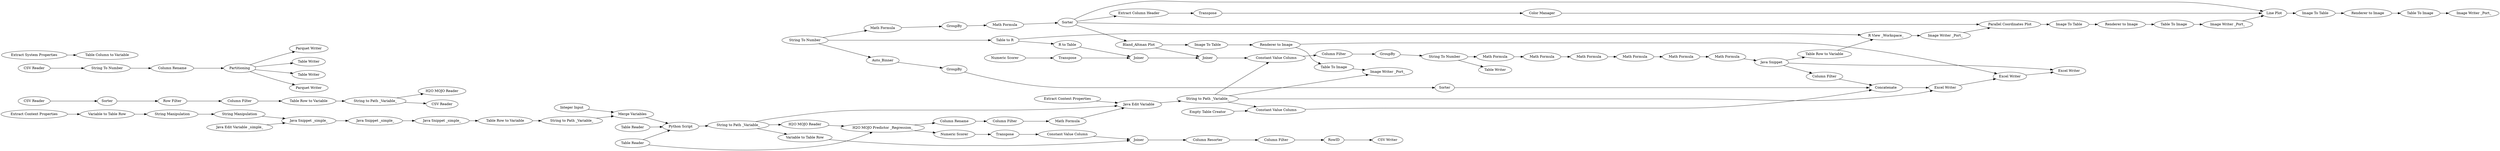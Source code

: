 digraph {
	"1468743199148881923_242" [label="Renderer to Image"]
	"40387538637030690_498" [label="H2O MOJO Reader"]
	"1468743199148881923_456" [label="Renderer to Image"]
	"5190523278930537236_60" [label="Table Row to Variable"]
	"1468743199148881923_439" [label="Java Snippet"]
	"1468743199148881923_431" [label="Column Filter"]
	"5190523278930537236_47" [label="String Manipulation"]
	"1468743199148881923_185" [label="Table Writer"]
	"1468743199148881923_440" [label="Math Formula"]
	"40387538637030690_482" [label="CSV Writer"]
	"1468743199148881923_243" [label="Table To Image"]
	"-1100792199170205525_72" [label="Parquet Writer"]
	"40387538637030690_79" [label=Joiner]
	"-1100792199170205525_68" [label="Column Rename"]
	"1468743199148881923_190" [label=GroupBy]
	"1468743199148881923_474" [label="String To Number"]
	"1468743199148881923_482" [label="String To Number"]
	"-1100792199170205525_64" [label="Table Writer"]
	"1468743199148881923_262" [label="Table to R"]
	"5190523278930537236_52" [label="Java Snippet _simple_"]
	"1468743199148881923_451" [label=Joiner]
	"40387538637030690_80" [label="Constant Value Column"]
	"1468743199148881923_450" [label="Bland_Altman Plot"]
	"40387538637030690_74" [label="Numeric Scorer"]
	"1468743199148881923_469" [label="Renderer to Image"]
	"40387538637030690_64" [label="Table Reader"]
	"5190523278930537236_56" [label="Table Column to Variable"]
	"40387538637030690_87" [label=Sorter]
	"40387538637030690_82" [label=RowID]
	"40387538637030690_81" [label="Column Resorter"]
	"40387538637030690_476" [label="Merge Variables"]
	"1468743199148881923_477" [label="Math Formula"]
	"40387538637030690_67" [label="Integer Input"]
	"1468743199148881923_485" [label="Image Writer _Port_"]
	"1468743199148881923_461" [label=GroupBy]
	"5190523278930537236_61" [label="String to Path _Variable_"]
	"40387538637030690_480" [label="H2O MOJO Predictor _Regression_"]
	"1468743199148881923_489" [label="Excel Writer"]
	"40387538637030690_479" [label="String to Path _Variable_"]
	"1468743199148881923_236" [label="Math Formula"]
	"1468743199148881923_172" [label=Joiner]
	"5190523278930537236_59" [label="Extract Context Properties"]
	"1468743199148881923_331" [label="R View _Workspace_"]
	"1468743199148881923_241" [label="Image To Table"]
	"5190523278930537236_58" [label="Variable to Table Row"]
	"1468743199148881923_438" [label=Transpose]
	"40387538637030690_78" [label=Transpose]
	"40387538637030690_478" [label="H2O MOJO Reader"]
	"1468743199148881923_483" [label="Extract Context Properties"]
	"1468743199148881923_445" [label="Math Formula"]
	"1468743199148881923_463" [label="Column Filter"]
	"1468743199148881923_490" [label="Excel Writer"]
	"1468743199148881923_472" [label="Empty Table Creator"]
	"5190523278930537236_46" [label="Java Snippet _simple_"]
	"40387538637030690_484" [label="CSV Reader"]
	"1468743199148881923_462" [label=Sorter]
	"40387538637030690_495" [label="Column Filter"]
	"1468743199148881923_436" [label="Extract Column Header"]
	"5190523278930537236_54" [label="Java Snippet _simple_"]
	"-1100792199170205525_71" [label="CSV Reader"]
	"-1100792199170205525_65" [label="Table Writer"]
	"5190523278930537236_55" [label="Java Edit Variable _simple_"]
	"1468743199148881923_486" [label="Image Writer _Port_"]
	"-1100792199170205525_73" [label="Parquet Writer"]
	"1468743199148881923_449" [label="Parallel Coordinates Plot"]
	"1468743199148881923_484" [label="String to Path _Variable_"]
	"5190523278930537236_7" [label="Extract System Properties"]
	"40387538637030690_481" [label="Variable to Table Row"]
	"1468743199148881923_471" [label="Constant Value Column"]
	"40387538637030690_465" [label="Column Filter"]
	"1468743199148881923_129" [label=Sorter]
	"1468743199148881923_447" [label="R to Table"]
	"40387538637030690_63" [label="Table Reader"]
	"40387538637030690_497" [label="String to Path _Variable_"]
	"40387538637030690_483" [label="Column Filter"]
	"40387538637030690_485" [label="Table Row to Variable"]
	"1468743199148881923_446" [label="Math Formula"]
	"1468743199148881923_430" [label=Transpose]
	"1468743199148881923_478" [label=Concatenate]
	"40387538637030690_466" [label="Math Formula"]
	"1468743199148881923_476" [label="Numeric Scorer"]
	"40387538637030690_471" [label="Row Filter"]
	"1468743199148881923_218" [label="Java Edit Variable"]
	"1468743199148881923_437" [label="Color Manager"]
	"1468743199148881923_453" [label="Math Formula"]
	"1468743199148881923_460" [label=Auto_Binner]
	"1468743199148881923_458" [label="Table To Image"]
	"1468743199148881923_491" [label="Excel Writer"]
	"1468743199148881923_434" [label="Math Formula"]
	"1468743199148881923_435" [label="Line Plot"]
	"1468743199148881923_441" [label="Math Formula"]
	"1468743199148881923_457" [label="Image To Table"]
	"1468743199148881923_492" [label="Image Writer _Port_"]
	"1468743199148881923_433" [label=GroupBy]
	"1468743199148881923_488" [label="Table Row to Variable"]
	"40387538637030690_496" [label="CSV Reader"]
	"-1100792199170205525_67" [label=Partitioning]
	"1468743199148881923_468" [label="Image To Table"]
	"40387538637030690_477" [label="Python Script"]
	"5190523278930537236_48" [label="String Manipulation"]
	"40387538637030690_88" [label="Column Rename"]
	"1468743199148881923_173" [label="Constant Value Column"]
	"1468743199148881923_467" [label="Table To Image"]
	"-1100792199170205525_74" [label="String To Number"]
	"1468743199148881923_487" [label="Image Writer _Port_"]
	"5190523278930537236_61" -> "40387538637030690_476"
	"1468743199148881923_457" -> "1468743199148881923_456"
	"40387538637030690_479" -> "40387538637030690_478"
	"1468743199148881923_436" -> "1468743199148881923_438"
	"-1100792199170205525_71" -> "-1100792199170205525_74"
	"40387538637030690_78" -> "40387538637030690_80"
	"1468743199148881923_489" -> "1468743199148881923_490"
	"1468743199148881923_243" -> "1468743199148881923_485"
	"1468743199148881923_440" -> "1468743199148881923_441"
	"1468743199148881923_262" -> "1468743199148881923_331"
	"5190523278930537236_52" -> "5190523278930537236_54"
	"40387538637030690_471" -> "40387538637030690_495"
	"40387538637030690_485" -> "40387538637030690_497"
	"5190523278930537236_55" -> "5190523278930537236_46"
	"-1100792199170205525_67" -> "-1100792199170205525_65"
	"40387538637030690_484" -> "40387538637030690_87"
	"1468743199148881923_484" -> "1468743199148881923_491"
	"1468743199148881923_458" -> "1468743199148881923_492"
	"40387538637030690_64" -> "40387538637030690_480"
	"1468743199148881923_445" -> "1468743199148881923_446"
	"40387538637030690_87" -> "40387538637030690_471"
	"40387538637030690_63" -> "40387538637030690_477"
	"1468743199148881923_447" -> "1468743199148881923_172"
	"40387538637030690_497" -> "40387538637030690_498"
	"40387538637030690_477" -> "40387538637030690_479"
	"1468743199148881923_434" -> "1468743199148881923_433"
	"1468743199148881923_439" -> "1468743199148881923_463"
	"5190523278930537236_58" -> "5190523278930537236_48"
	"1468743199148881923_456" -> "1468743199148881923_458"
	"-1100792199170205525_67" -> "-1100792199170205525_73"
	"1468743199148881923_262" -> "1468743199148881923_447"
	"1468743199148881923_129" -> "1468743199148881923_449"
	"1468743199148881923_441" -> "1468743199148881923_477"
	"40387538637030690_466" -> "1468743199148881923_218"
	"1468743199148881923_437" -> "1468743199148881923_435"
	"1468743199148881923_482" -> "1468743199148881923_460"
	"1468743199148881923_450" -> "1468743199148881923_457"
	"1468743199148881923_430" -> "1468743199148881923_172"
	"1468743199148881923_488" -> "1468743199148881923_331"
	"1468743199148881923_172" -> "1468743199148881923_451"
	"40387538637030690_88" -> "40387538637030690_465"
	"5190523278930537236_54" -> "5190523278930537236_60"
	"5190523278930537236_47" -> "5190523278930537236_46"
	"1468743199148881923_463" -> "1468743199148881923_478"
	"1468743199148881923_439" -> "1468743199148881923_490"
	"40387538637030690_80" -> "40387538637030690_79"
	"1468743199148881923_236" -> "1468743199148881923_129"
	"1468743199148881923_474" -> "1468743199148881923_185"
	"1468743199148881923_474" -> "1468743199148881923_440"
	"1468743199148881923_462" -> "1468743199148881923_478"
	"40387538637030690_79" -> "40387538637030690_81"
	"1468743199148881923_467" -> "1468743199148881923_487"
	"40387538637030690_480" -> "40387538637030690_88"
	"1468743199148881923_483" -> "1468743199148881923_218"
	"40387538637030690_479" -> "1468743199148881923_218"
	"1468743199148881923_484" -> "1468743199148881923_471"
	"1468743199148881923_431" -> "1468743199148881923_190"
	"5190523278930537236_59" -> "5190523278930537236_58"
	"-1100792199170205525_74" -> "-1100792199170205525_68"
	"1468743199148881923_472" -> "1468743199148881923_471"
	"40387538637030690_64" -> "40387538637030690_477"
	"1468743199148881923_218" -> "1468743199148881923_484"
	"1468743199148881923_129" -> "1468743199148881923_435"
	"-1100792199170205525_67" -> "-1100792199170205525_64"
	"1468743199148881923_468" -> "1468743199148881923_469"
	"1468743199148881923_456" -> "1468743199148881923_489"
	"1468743199148881923_129" -> "1468743199148881923_436"
	"1468743199148881923_129" -> "1468743199148881923_450"
	"1468743199148881923_450" -> "1468743199148881923_451"
	"1468743199148881923_190" -> "1468743199148881923_474"
	"40387538637030690_479" -> "40387538637030690_481"
	"1468743199148881923_486" -> "1468743199148881923_449"
	"40387538637030690_82" -> "40387538637030690_482"
	"40387538637030690_465" -> "40387538637030690_466"
	"1468743199148881923_477" -> "1468743199148881923_445"
	"40387538637030690_81" -> "40387538637030690_483"
	"5190523278930537236_7" -> "5190523278930537236_56"
	"40387538637030690_74" -> "40387538637030690_78"
	"1468743199148881923_487" -> "1468743199148881923_435"
	"1468743199148881923_451" -> "1468743199148881923_173"
	"40387538637030690_67" -> "40387538637030690_476"
	"5190523278930537236_46" -> "5190523278930537236_52"
	"1468743199148881923_491" -> "1468743199148881923_489"
	"1468743199148881923_478" -> "1468743199148881923_491"
	"1468743199148881923_482" -> "1468743199148881923_262"
	"1468743199148881923_469" -> "1468743199148881923_467"
	"1468743199148881923_453" -> "1468743199148881923_439"
	"1468743199148881923_461" -> "1468743199148881923_462"
	"1468743199148881923_484" -> "1468743199148881923_492"
	"-1100792199170205525_67" -> "-1100792199170205525_72"
	"1468743199148881923_435" -> "1468743199148881923_241"
	"40387538637030690_497" -> "40387538637030690_496"
	"5190523278930537236_48" -> "5190523278930537236_47"
	"1468743199148881923_482" -> "1468743199148881923_434"
	"-1100792199170205525_68" -> "-1100792199170205525_67"
	"40387538637030690_480" -> "40387538637030690_74"
	"1468743199148881923_471" -> "1468743199148881923_478"
	"5190523278930537236_60" -> "5190523278930537236_61"
	"1468743199148881923_433" -> "1468743199148881923_236"
	"1468743199148881923_438" -> "1468743199148881923_437"
	"1468743199148881923_460" -> "1468743199148881923_461"
	"40387538637030690_476" -> "40387538637030690_477"
	"40387538637030690_483" -> "40387538637030690_82"
	"40387538637030690_481" -> "40387538637030690_79"
	"1468743199148881923_439" -> "1468743199148881923_488"
	"1468743199148881923_446" -> "1468743199148881923_453"
	"1468743199148881923_476" -> "1468743199148881923_430"
	"1468743199148881923_484" -> "1468743199148881923_173"
	"40387538637030690_495" -> "40387538637030690_485"
	"1468743199148881923_242" -> "1468743199148881923_243"
	"1468743199148881923_241" -> "1468743199148881923_242"
	"1468743199148881923_331" -> "1468743199148881923_486"
	"1468743199148881923_449" -> "1468743199148881923_468"
	"40387538637030690_478" -> "40387538637030690_480"
	"1468743199148881923_173" -> "1468743199148881923_431"
	rankdir=LR
}
